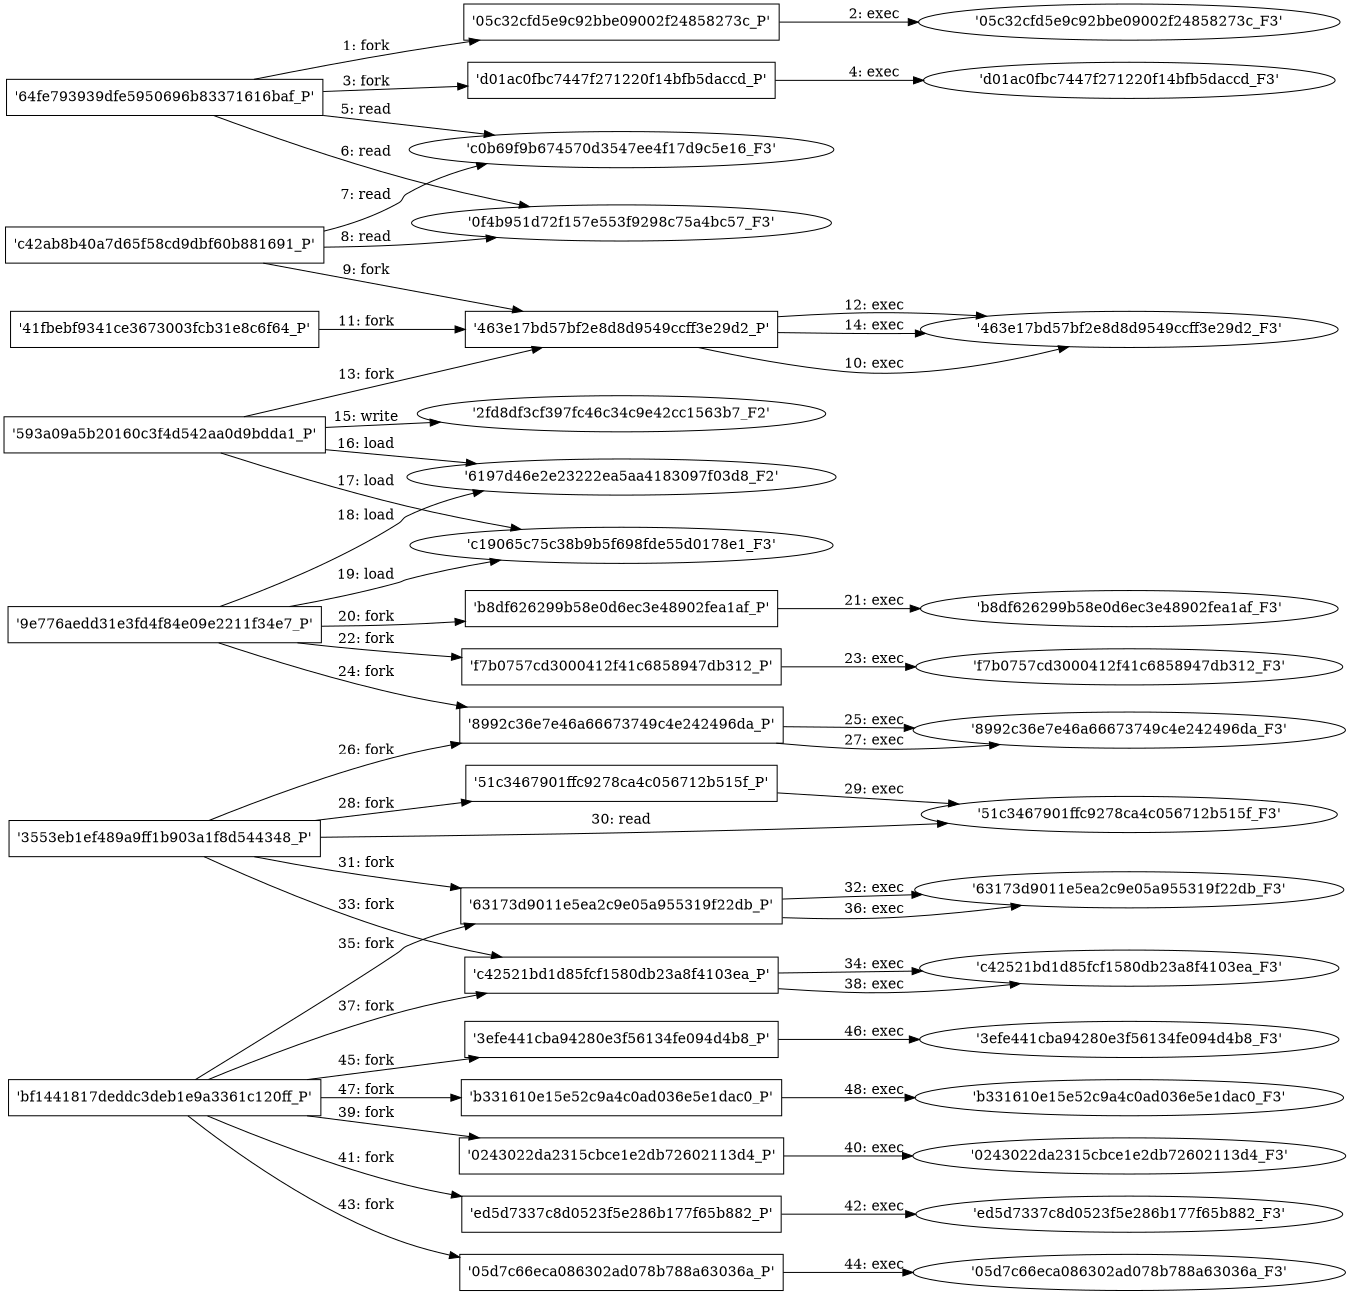 digraph "D:\Learning\Paper\apt\基于CTI的攻击预警\Dataset\攻击图\ASGfromALLCTI\Cheating the cheater How adversaries are using backdoored video game cheat engines and modding tools.dot" {
rankdir="LR"
size="9"
fixedsize="false"
splines="true"
nodesep=0.3
ranksep=0
fontsize=10
overlap="scalexy"
engine= "neato"
	"'64fe793939dfe5950696b83371616baf_P'" [node_type=Process shape=box]
	"'05c32cfd5e9c92bbe09002f24858273c_P'" [node_type=Process shape=box]
	"'64fe793939dfe5950696b83371616baf_P'" -> "'05c32cfd5e9c92bbe09002f24858273c_P'" [label="1: fork"]
	"'05c32cfd5e9c92bbe09002f24858273c_P'" [node_type=Process shape=box]
	"'05c32cfd5e9c92bbe09002f24858273c_F3'" [node_type=File shape=ellipse]
	"'05c32cfd5e9c92bbe09002f24858273c_P'" -> "'05c32cfd5e9c92bbe09002f24858273c_F3'" [label="2: exec"]
	"'64fe793939dfe5950696b83371616baf_P'" [node_type=Process shape=box]
	"'d01ac0fbc7447f271220f14bfb5daccd_P'" [node_type=Process shape=box]
	"'64fe793939dfe5950696b83371616baf_P'" -> "'d01ac0fbc7447f271220f14bfb5daccd_P'" [label="3: fork"]
	"'d01ac0fbc7447f271220f14bfb5daccd_P'" [node_type=Process shape=box]
	"'d01ac0fbc7447f271220f14bfb5daccd_F3'" [node_type=File shape=ellipse]
	"'d01ac0fbc7447f271220f14bfb5daccd_P'" -> "'d01ac0fbc7447f271220f14bfb5daccd_F3'" [label="4: exec"]
	"'c0b69f9b674570d3547ee4f17d9c5e16_F3'" [node_type=file shape=ellipse]
	"'64fe793939dfe5950696b83371616baf_P'" [node_type=Process shape=box]
	"'64fe793939dfe5950696b83371616baf_P'" -> "'c0b69f9b674570d3547ee4f17d9c5e16_F3'" [label="5: read"]
	"'0f4b951d72f157e553f9298c75a4bc57_F3'" [node_type=file shape=ellipse]
	"'64fe793939dfe5950696b83371616baf_P'" [node_type=Process shape=box]
	"'64fe793939dfe5950696b83371616baf_P'" -> "'0f4b951d72f157e553f9298c75a4bc57_F3'" [label="6: read"]
	"'c0b69f9b674570d3547ee4f17d9c5e16_F3'" [node_type=file shape=ellipse]
	"'c42ab8b40a7d65f58cd9dbf60b881691_P'" [node_type=Process shape=box]
	"'c42ab8b40a7d65f58cd9dbf60b881691_P'" -> "'c0b69f9b674570d3547ee4f17d9c5e16_F3'" [label="7: read"]
	"'0f4b951d72f157e553f9298c75a4bc57_F3'" [node_type=file shape=ellipse]
	"'c42ab8b40a7d65f58cd9dbf60b881691_P'" [node_type=Process shape=box]
	"'c42ab8b40a7d65f58cd9dbf60b881691_P'" -> "'0f4b951d72f157e553f9298c75a4bc57_F3'" [label="8: read"]
	"'c42ab8b40a7d65f58cd9dbf60b881691_P'" [node_type=Process shape=box]
	"'463e17bd57bf2e8d8d9549ccff3e29d2_P'" [node_type=Process shape=box]
	"'c42ab8b40a7d65f58cd9dbf60b881691_P'" -> "'463e17bd57bf2e8d8d9549ccff3e29d2_P'" [label="9: fork"]
	"'463e17bd57bf2e8d8d9549ccff3e29d2_P'" [node_type=Process shape=box]
	"'463e17bd57bf2e8d8d9549ccff3e29d2_F3'" [node_type=File shape=ellipse]
	"'463e17bd57bf2e8d8d9549ccff3e29d2_P'" -> "'463e17bd57bf2e8d8d9549ccff3e29d2_F3'" [label="10: exec"]
	"'41fbebf9341ce3673003fcb31e8c6f64_P'" [node_type=Process shape=box]
	"'463e17bd57bf2e8d8d9549ccff3e29d2_P'" [node_type=Process shape=box]
	"'41fbebf9341ce3673003fcb31e8c6f64_P'" -> "'463e17bd57bf2e8d8d9549ccff3e29d2_P'" [label="11: fork"]
	"'463e17bd57bf2e8d8d9549ccff3e29d2_P'" [node_type=Process shape=box]
	"'463e17bd57bf2e8d8d9549ccff3e29d2_F3'" [node_type=File shape=ellipse]
	"'463e17bd57bf2e8d8d9549ccff3e29d2_P'" -> "'463e17bd57bf2e8d8d9549ccff3e29d2_F3'" [label="12: exec"]
	"'593a09a5b20160c3f4d542aa0d9bdda1_P'" [node_type=Process shape=box]
	"'463e17bd57bf2e8d8d9549ccff3e29d2_P'" [node_type=Process shape=box]
	"'593a09a5b20160c3f4d542aa0d9bdda1_P'" -> "'463e17bd57bf2e8d8d9549ccff3e29d2_P'" [label="13: fork"]
	"'463e17bd57bf2e8d8d9549ccff3e29d2_P'" [node_type=Process shape=box]
	"'463e17bd57bf2e8d8d9549ccff3e29d2_F3'" [node_type=File shape=ellipse]
	"'463e17bd57bf2e8d8d9549ccff3e29d2_P'" -> "'463e17bd57bf2e8d8d9549ccff3e29d2_F3'" [label="14: exec"]
	"'2fd8df3cf397fc46c34c9e42cc1563b7_F2'" [node_type=file shape=ellipse]
	"'593a09a5b20160c3f4d542aa0d9bdda1_P'" [node_type=Process shape=box]
	"'593a09a5b20160c3f4d542aa0d9bdda1_P'" -> "'2fd8df3cf397fc46c34c9e42cc1563b7_F2'" [label="15: write"]
	"'6197d46e2e23222ea5aa4183097f03d8_F2'" [node_type=file shape=ellipse]
	"'593a09a5b20160c3f4d542aa0d9bdda1_P'" [node_type=Process shape=box]
	"'593a09a5b20160c3f4d542aa0d9bdda1_P'" -> "'6197d46e2e23222ea5aa4183097f03d8_F2'" [label="16: load"]
	"'c19065c75c38b9b5f698fde55d0178e1_F3'" [node_type=file shape=ellipse]
	"'593a09a5b20160c3f4d542aa0d9bdda1_P'" [node_type=Process shape=box]
	"'593a09a5b20160c3f4d542aa0d9bdda1_P'" -> "'c19065c75c38b9b5f698fde55d0178e1_F3'" [label="17: load"]
	"'6197d46e2e23222ea5aa4183097f03d8_F2'" [node_type=file shape=ellipse]
	"'9e776aedd31e3fd4f84e09e2211f34e7_P'" [node_type=Process shape=box]
	"'9e776aedd31e3fd4f84e09e2211f34e7_P'" -> "'6197d46e2e23222ea5aa4183097f03d8_F2'" [label="18: load"]
	"'c19065c75c38b9b5f698fde55d0178e1_F3'" [node_type=file shape=ellipse]
	"'9e776aedd31e3fd4f84e09e2211f34e7_P'" [node_type=Process shape=box]
	"'9e776aedd31e3fd4f84e09e2211f34e7_P'" -> "'c19065c75c38b9b5f698fde55d0178e1_F3'" [label="19: load"]
	"'9e776aedd31e3fd4f84e09e2211f34e7_P'" [node_type=Process shape=box]
	"'b8df626299b58e0d6ec3e48902fea1af_P'" [node_type=Process shape=box]
	"'9e776aedd31e3fd4f84e09e2211f34e7_P'" -> "'b8df626299b58e0d6ec3e48902fea1af_P'" [label="20: fork"]
	"'b8df626299b58e0d6ec3e48902fea1af_P'" [node_type=Process shape=box]
	"'b8df626299b58e0d6ec3e48902fea1af_F3'" [node_type=File shape=ellipse]
	"'b8df626299b58e0d6ec3e48902fea1af_P'" -> "'b8df626299b58e0d6ec3e48902fea1af_F3'" [label="21: exec"]
	"'9e776aedd31e3fd4f84e09e2211f34e7_P'" [node_type=Process shape=box]
	"'f7b0757cd3000412f41c6858947db312_P'" [node_type=Process shape=box]
	"'9e776aedd31e3fd4f84e09e2211f34e7_P'" -> "'f7b0757cd3000412f41c6858947db312_P'" [label="22: fork"]
	"'f7b0757cd3000412f41c6858947db312_P'" [node_type=Process shape=box]
	"'f7b0757cd3000412f41c6858947db312_F3'" [node_type=File shape=ellipse]
	"'f7b0757cd3000412f41c6858947db312_P'" -> "'f7b0757cd3000412f41c6858947db312_F3'" [label="23: exec"]
	"'9e776aedd31e3fd4f84e09e2211f34e7_P'" [node_type=Process shape=box]
	"'8992c36e7e46a66673749c4e242496da_P'" [node_type=Process shape=box]
	"'9e776aedd31e3fd4f84e09e2211f34e7_P'" -> "'8992c36e7e46a66673749c4e242496da_P'" [label="24: fork"]
	"'8992c36e7e46a66673749c4e242496da_P'" [node_type=Process shape=box]
	"'8992c36e7e46a66673749c4e242496da_F3'" [node_type=File shape=ellipse]
	"'8992c36e7e46a66673749c4e242496da_P'" -> "'8992c36e7e46a66673749c4e242496da_F3'" [label="25: exec"]
	"'3553eb1ef489a9ff1b903a1f8d544348_P'" [node_type=Process shape=box]
	"'8992c36e7e46a66673749c4e242496da_P'" [node_type=Process shape=box]
	"'3553eb1ef489a9ff1b903a1f8d544348_P'" -> "'8992c36e7e46a66673749c4e242496da_P'" [label="26: fork"]
	"'8992c36e7e46a66673749c4e242496da_P'" [node_type=Process shape=box]
	"'8992c36e7e46a66673749c4e242496da_F3'" [node_type=File shape=ellipse]
	"'8992c36e7e46a66673749c4e242496da_P'" -> "'8992c36e7e46a66673749c4e242496da_F3'" [label="27: exec"]
	"'3553eb1ef489a9ff1b903a1f8d544348_P'" [node_type=Process shape=box]
	"'51c3467901ffc9278ca4c056712b515f_P'" [node_type=Process shape=box]
	"'3553eb1ef489a9ff1b903a1f8d544348_P'" -> "'51c3467901ffc9278ca4c056712b515f_P'" [label="28: fork"]
	"'51c3467901ffc9278ca4c056712b515f_P'" [node_type=Process shape=box]
	"'51c3467901ffc9278ca4c056712b515f_F3'" [node_type=File shape=ellipse]
	"'51c3467901ffc9278ca4c056712b515f_P'" -> "'51c3467901ffc9278ca4c056712b515f_F3'" [label="29: exec"]
	"'51c3467901ffc9278ca4c056712b515f_F3'" [node_type=file shape=ellipse]
	"'3553eb1ef489a9ff1b903a1f8d544348_P'" [node_type=Process shape=box]
	"'3553eb1ef489a9ff1b903a1f8d544348_P'" -> "'51c3467901ffc9278ca4c056712b515f_F3'" [label="30: read"]
	"'3553eb1ef489a9ff1b903a1f8d544348_P'" [node_type=Process shape=box]
	"'63173d9011e5ea2c9e05a955319f22db_P'" [node_type=Process shape=box]
	"'3553eb1ef489a9ff1b903a1f8d544348_P'" -> "'63173d9011e5ea2c9e05a955319f22db_P'" [label="31: fork"]
	"'63173d9011e5ea2c9e05a955319f22db_P'" [node_type=Process shape=box]
	"'63173d9011e5ea2c9e05a955319f22db_F3'" [node_type=File shape=ellipse]
	"'63173d9011e5ea2c9e05a955319f22db_P'" -> "'63173d9011e5ea2c9e05a955319f22db_F3'" [label="32: exec"]
	"'3553eb1ef489a9ff1b903a1f8d544348_P'" [node_type=Process shape=box]
	"'c42521bd1d85fcf1580db23a8f4103ea_P'" [node_type=Process shape=box]
	"'3553eb1ef489a9ff1b903a1f8d544348_P'" -> "'c42521bd1d85fcf1580db23a8f4103ea_P'" [label="33: fork"]
	"'c42521bd1d85fcf1580db23a8f4103ea_P'" [node_type=Process shape=box]
	"'c42521bd1d85fcf1580db23a8f4103ea_F3'" [node_type=File shape=ellipse]
	"'c42521bd1d85fcf1580db23a8f4103ea_P'" -> "'c42521bd1d85fcf1580db23a8f4103ea_F3'" [label="34: exec"]
	"'bf1441817deddc3deb1e9a3361c120ff_P'" [node_type=Process shape=box]
	"'63173d9011e5ea2c9e05a955319f22db_P'" [node_type=Process shape=box]
	"'bf1441817deddc3deb1e9a3361c120ff_P'" -> "'63173d9011e5ea2c9e05a955319f22db_P'" [label="35: fork"]
	"'63173d9011e5ea2c9e05a955319f22db_P'" [node_type=Process shape=box]
	"'63173d9011e5ea2c9e05a955319f22db_F3'" [node_type=File shape=ellipse]
	"'63173d9011e5ea2c9e05a955319f22db_P'" -> "'63173d9011e5ea2c9e05a955319f22db_F3'" [label="36: exec"]
	"'bf1441817deddc3deb1e9a3361c120ff_P'" [node_type=Process shape=box]
	"'c42521bd1d85fcf1580db23a8f4103ea_P'" [node_type=Process shape=box]
	"'bf1441817deddc3deb1e9a3361c120ff_P'" -> "'c42521bd1d85fcf1580db23a8f4103ea_P'" [label="37: fork"]
	"'c42521bd1d85fcf1580db23a8f4103ea_P'" [node_type=Process shape=box]
	"'c42521bd1d85fcf1580db23a8f4103ea_F3'" [node_type=File shape=ellipse]
	"'c42521bd1d85fcf1580db23a8f4103ea_P'" -> "'c42521bd1d85fcf1580db23a8f4103ea_F3'" [label="38: exec"]
	"'bf1441817deddc3deb1e9a3361c120ff_P'" [node_type=Process shape=box]
	"'0243022da2315cbce1e2db72602113d4_P'" [node_type=Process shape=box]
	"'bf1441817deddc3deb1e9a3361c120ff_P'" -> "'0243022da2315cbce1e2db72602113d4_P'" [label="39: fork"]
	"'0243022da2315cbce1e2db72602113d4_P'" [node_type=Process shape=box]
	"'0243022da2315cbce1e2db72602113d4_F3'" [node_type=File shape=ellipse]
	"'0243022da2315cbce1e2db72602113d4_P'" -> "'0243022da2315cbce1e2db72602113d4_F3'" [label="40: exec"]
	"'bf1441817deddc3deb1e9a3361c120ff_P'" [node_type=Process shape=box]
	"'ed5d7337c8d0523f5e286b177f65b882_P'" [node_type=Process shape=box]
	"'bf1441817deddc3deb1e9a3361c120ff_P'" -> "'ed5d7337c8d0523f5e286b177f65b882_P'" [label="41: fork"]
	"'ed5d7337c8d0523f5e286b177f65b882_P'" [node_type=Process shape=box]
	"'ed5d7337c8d0523f5e286b177f65b882_F3'" [node_type=File shape=ellipse]
	"'ed5d7337c8d0523f5e286b177f65b882_P'" -> "'ed5d7337c8d0523f5e286b177f65b882_F3'" [label="42: exec"]
	"'bf1441817deddc3deb1e9a3361c120ff_P'" [node_type=Process shape=box]
	"'05d7c66eca086302ad078b788a63036a_P'" [node_type=Process shape=box]
	"'bf1441817deddc3deb1e9a3361c120ff_P'" -> "'05d7c66eca086302ad078b788a63036a_P'" [label="43: fork"]
	"'05d7c66eca086302ad078b788a63036a_P'" [node_type=Process shape=box]
	"'05d7c66eca086302ad078b788a63036a_F3'" [node_type=File shape=ellipse]
	"'05d7c66eca086302ad078b788a63036a_P'" -> "'05d7c66eca086302ad078b788a63036a_F3'" [label="44: exec"]
	"'bf1441817deddc3deb1e9a3361c120ff_P'" [node_type=Process shape=box]
	"'3efe441cba94280e3f56134fe094d4b8_P'" [node_type=Process shape=box]
	"'bf1441817deddc3deb1e9a3361c120ff_P'" -> "'3efe441cba94280e3f56134fe094d4b8_P'" [label="45: fork"]
	"'3efe441cba94280e3f56134fe094d4b8_P'" [node_type=Process shape=box]
	"'3efe441cba94280e3f56134fe094d4b8_F3'" [node_type=File shape=ellipse]
	"'3efe441cba94280e3f56134fe094d4b8_P'" -> "'3efe441cba94280e3f56134fe094d4b8_F3'" [label="46: exec"]
	"'bf1441817deddc3deb1e9a3361c120ff_P'" [node_type=Process shape=box]
	"'b331610e15e52c9a4c0ad036e5e1dac0_P'" [node_type=Process shape=box]
	"'bf1441817deddc3deb1e9a3361c120ff_P'" -> "'b331610e15e52c9a4c0ad036e5e1dac0_P'" [label="47: fork"]
	"'b331610e15e52c9a4c0ad036e5e1dac0_P'" [node_type=Process shape=box]
	"'b331610e15e52c9a4c0ad036e5e1dac0_F3'" [node_type=File shape=ellipse]
	"'b331610e15e52c9a4c0ad036e5e1dac0_P'" -> "'b331610e15e52c9a4c0ad036e5e1dac0_F3'" [label="48: exec"]
}
